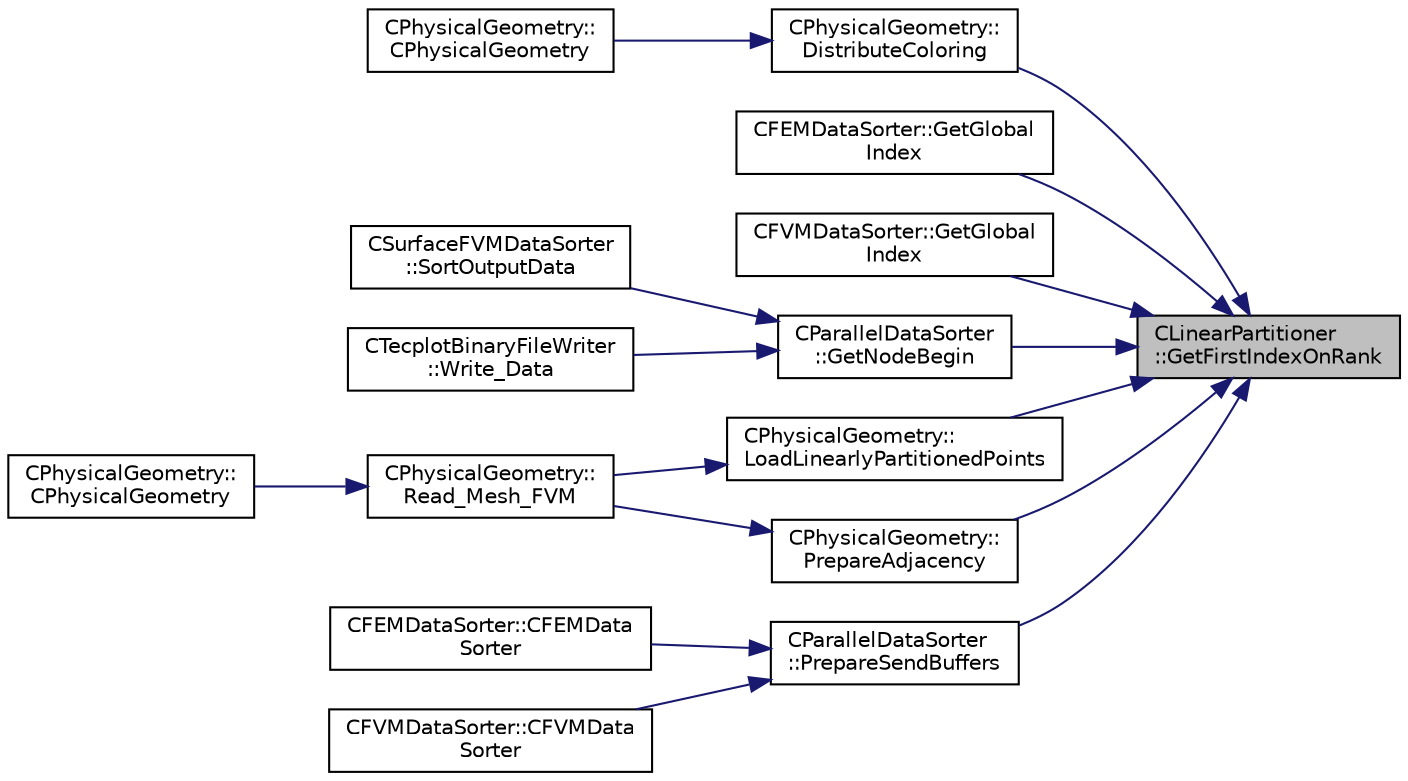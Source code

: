 digraph "CLinearPartitioner::GetFirstIndexOnRank"
{
 // LATEX_PDF_SIZE
  edge [fontname="Helvetica",fontsize="10",labelfontname="Helvetica",labelfontsize="10"];
  node [fontname="Helvetica",fontsize="10",shape=record];
  rankdir="RL";
  Node1 [label="CLinearPartitioner\l::GetFirstIndexOnRank",height=0.2,width=0.4,color="black", fillcolor="grey75", style="filled", fontcolor="black",tooltip="Get the first index of the current rank's linear partition."];
  Node1 -> Node2 [dir="back",color="midnightblue",fontsize="10",style="solid",fontname="Helvetica"];
  Node2 [label="CPhysicalGeometry::\lDistributeColoring",height=0.2,width=0.4,color="black", fillcolor="white", style="filled",URL="$classCPhysicalGeometry.html#ae378288dab74085ca549a652369a6f76",tooltip="Distributes the coloring from ParMETIS so that each rank has complete information about the local gri..."];
  Node2 -> Node3 [dir="back",color="midnightblue",fontsize="10",style="solid",fontname="Helvetica"];
  Node3 [label="CPhysicalGeometry::\lCPhysicalGeometry",height=0.2,width=0.4,color="black", fillcolor="white", style="filled",URL="$classCPhysicalGeometry.html#addad3f466423ba9243a396763d442f9a",tooltip="Accepts a geometry container holding a linearly partitioned grid with coloring performed by ParMETIS,..."];
  Node1 -> Node4 [dir="back",color="midnightblue",fontsize="10",style="solid",fontname="Helvetica"];
  Node4 [label="CFEMDataSorter::GetGlobal\lIndex",height=0.2,width=0.4,color="black", fillcolor="white", style="filled",URL="$classCFEMDataSorter.html#a18f649695fef23fe6eb2c3e1961b0ea8",tooltip="Get the global index of a point. \\input iPoint - the point ID."];
  Node1 -> Node5 [dir="back",color="midnightblue",fontsize="10",style="solid",fontname="Helvetica"];
  Node5 [label="CFVMDataSorter::GetGlobal\lIndex",height=0.2,width=0.4,color="black", fillcolor="white", style="filled",URL="$classCFVMDataSorter.html#a6beffc558e68486929b62d552c16c826",tooltip="Get the global index of a point. \\input iPoint - the point ID."];
  Node1 -> Node6 [dir="back",color="midnightblue",fontsize="10",style="solid",fontname="Helvetica"];
  Node6 [label="CParallelDataSorter\l::GetNodeBegin",height=0.2,width=0.4,color="black", fillcolor="white", style="filled",URL="$classCParallelDataSorter.html#a3368b07c686e2716a6108bec0923350c",tooltip="Beginning node ID of the linear partition owned by a specific processor. \\input rank - the processor ..."];
  Node6 -> Node7 [dir="back",color="midnightblue",fontsize="10",style="solid",fontname="Helvetica"];
  Node7 [label="CSurfaceFVMDataSorter\l::SortOutputData",height=0.2,width=0.4,color="black", fillcolor="white", style="filled",URL="$classCSurfaceFVMDataSorter.html#a4b8538d5b9c3afd3633110881498405f",tooltip="Sort the output data for each grid node into a linear partitioning across all processors."];
  Node6 -> Node8 [dir="back",color="midnightblue",fontsize="10",style="solid",fontname="Helvetica"];
  Node8 [label="CTecplotBinaryFileWriter\l::Write_Data",height=0.2,width=0.4,color="black", fillcolor="white", style="filled",URL="$classCTecplotBinaryFileWriter.html#a4f1039c08a4fbaf2321b5107b99f22c0",tooltip="Write sorted data to file in tecplot binary file format."];
  Node1 -> Node9 [dir="back",color="midnightblue",fontsize="10",style="solid",fontname="Helvetica"];
  Node9 [label="CPhysicalGeometry::\lLoadLinearlyPartitionedPoints",height=0.2,width=0.4,color="black", fillcolor="white", style="filled",URL="$classCPhysicalGeometry.html#a5b18644d915d3e44b80d64abae332943",tooltip="Routine to load the CGNS grid points from a single zone into the proper SU2 data structures."];
  Node9 -> Node10 [dir="back",color="midnightblue",fontsize="10",style="solid",fontname="Helvetica"];
  Node10 [label="CPhysicalGeometry::\lRead_Mesh_FVM",height=0.2,width=0.4,color="black", fillcolor="white", style="filled",URL="$classCPhysicalGeometry.html#ad4096218a43c6a5ec4c56576c0c30e5b",tooltip="Reads the geometry of the grid and adjust the boundary conditions with the configuration file in para..."];
  Node10 -> Node11 [dir="back",color="midnightblue",fontsize="10",style="solid",fontname="Helvetica"];
  Node11 [label="CPhysicalGeometry::\lCPhysicalGeometry",height=0.2,width=0.4,color="black", fillcolor="white", style="filled",URL="$classCPhysicalGeometry.html#a075a737b341a64de5463ddd41096692e",tooltip="Reads the geometry of the grid and adjust the boundary conditions with the configuration file."];
  Node1 -> Node12 [dir="back",color="midnightblue",fontsize="10",style="solid",fontname="Helvetica"];
  Node12 [label="CPhysicalGeometry::\lPrepareAdjacency",height=0.2,width=0.4,color="black", fillcolor="white", style="filled",URL="$classCPhysicalGeometry.html#add2602b741adf76bd26950faa9d11dea",tooltip="Prepares the grid point adjacency based on a linearly partitioned mesh object needed by ParMETIS for ..."];
  Node12 -> Node10 [dir="back",color="midnightblue",fontsize="10",style="solid",fontname="Helvetica"];
  Node1 -> Node13 [dir="back",color="midnightblue",fontsize="10",style="solid",fontname="Helvetica"];
  Node13 [label="CParallelDataSorter\l::PrepareSendBuffers",height=0.2,width=0.4,color="black", fillcolor="white", style="filled",URL="$classCParallelDataSorter.html#ad41bf78c938500352b843dd313dbfb02",tooltip="Prepare the send buffers by filling them with the global indices. After calling this function,..."];
  Node13 -> Node14 [dir="back",color="midnightblue",fontsize="10",style="solid",fontname="Helvetica"];
  Node14 [label="CFEMDataSorter::CFEMData\lSorter",height=0.2,width=0.4,color="black", fillcolor="white", style="filled",URL="$classCFEMDataSorter.html#a396ceee8aa88999d6774e69a9c46f833",tooltip="Constructor."];
  Node13 -> Node15 [dir="back",color="midnightblue",fontsize="10",style="solid",fontname="Helvetica"];
  Node15 [label="CFVMDataSorter::CFVMData\lSorter",height=0.2,width=0.4,color="black", fillcolor="white", style="filled",URL="$classCFVMDataSorter.html#ab2d3833fe3b87d98eee33a63db4e409c",tooltip="Constructor."];
}
